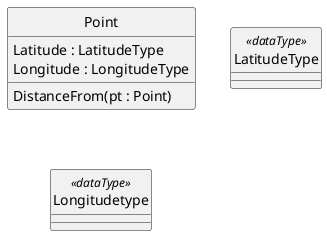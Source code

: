 @startuml
hide circle
class Point {
  Latitude : LatitudeType
  Longitude : LongitudeType
  DistanceFrom(pt : Point)
}
class LatitudeType <<dataType>>
class Longitudetype <<dataType>>
@enduml